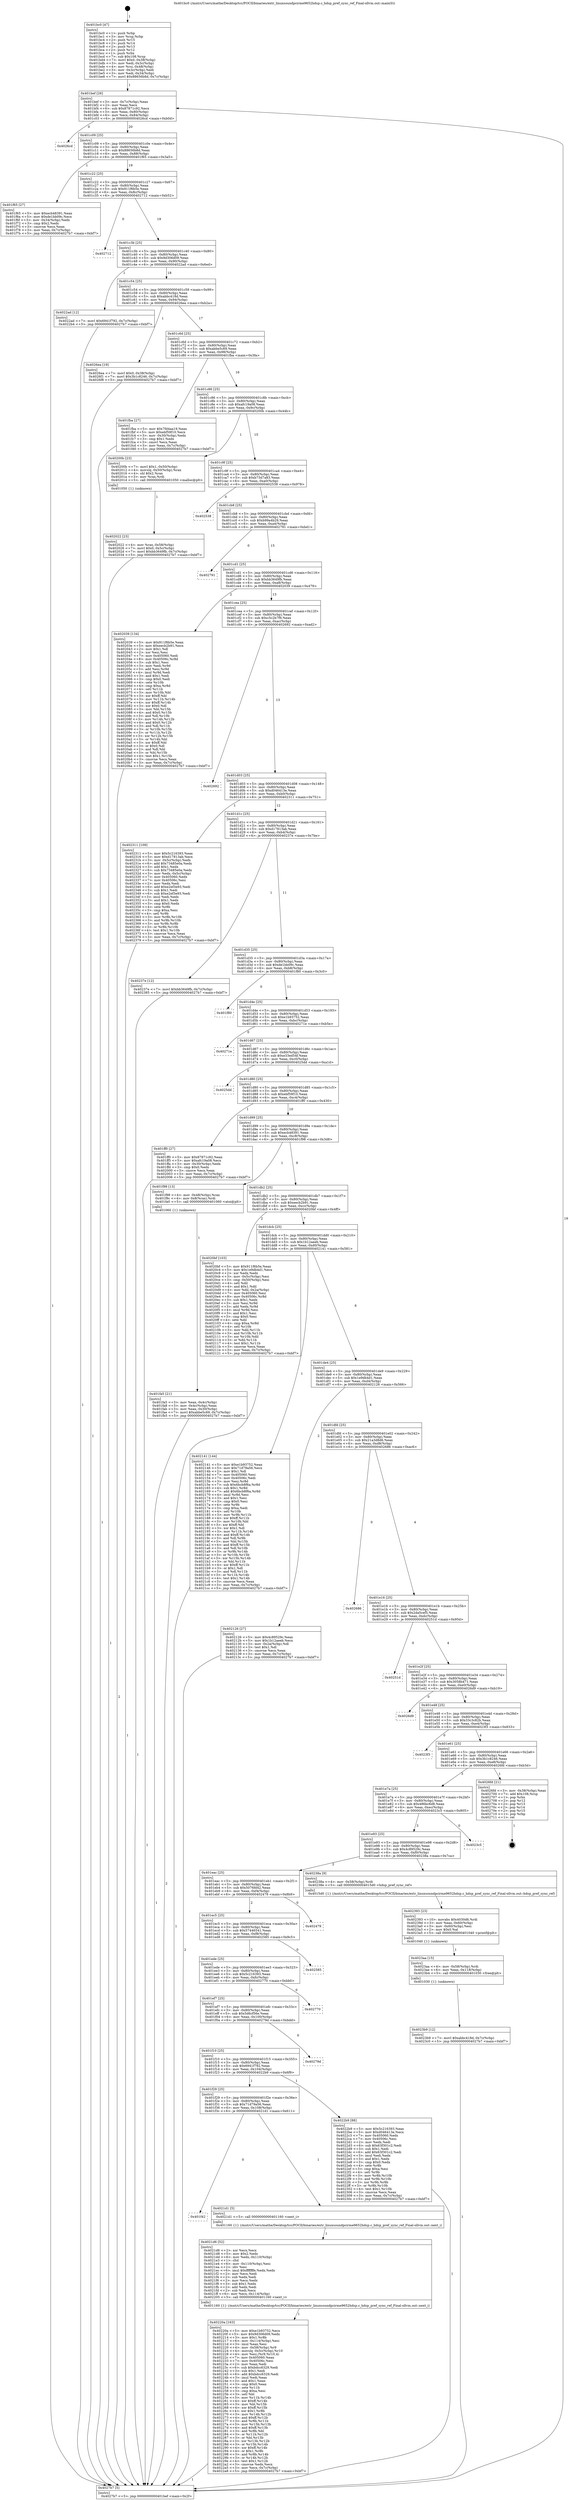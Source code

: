 digraph "0x401bc0" {
  label = "0x401bc0 (/mnt/c/Users/mathe/Desktop/tcc/POCII/binaries/extr_linuxsoundpcirme9652hdsp.c_hdsp_pref_sync_ref_Final-ollvm.out::main(0))"
  labelloc = "t"
  node[shape=record]

  Entry [label="",width=0.3,height=0.3,shape=circle,fillcolor=black,style=filled]
  "0x401bef" [label="{
     0x401bef [26]\l
     | [instrs]\l
     &nbsp;&nbsp;0x401bef \<+3\>: mov -0x7c(%rbp),%eax\l
     &nbsp;&nbsp;0x401bf2 \<+2\>: mov %eax,%ecx\l
     &nbsp;&nbsp;0x401bf4 \<+6\>: sub $0x87871c92,%ecx\l
     &nbsp;&nbsp;0x401bfa \<+3\>: mov %eax,-0x80(%rbp)\l
     &nbsp;&nbsp;0x401bfd \<+6\>: mov %ecx,-0x84(%rbp)\l
     &nbsp;&nbsp;0x401c03 \<+6\>: je 00000000004026cd \<main+0xb0d\>\l
  }"]
  "0x4026cd" [label="{
     0x4026cd\l
  }", style=dashed]
  "0x401c09" [label="{
     0x401c09 [25]\l
     | [instrs]\l
     &nbsp;&nbsp;0x401c09 \<+5\>: jmp 0000000000401c0e \<main+0x4e\>\l
     &nbsp;&nbsp;0x401c0e \<+3\>: mov -0x80(%rbp),%eax\l
     &nbsp;&nbsp;0x401c11 \<+5\>: sub $0x88656b8d,%eax\l
     &nbsp;&nbsp;0x401c16 \<+6\>: mov %eax,-0x88(%rbp)\l
     &nbsp;&nbsp;0x401c1c \<+6\>: je 0000000000401f65 \<main+0x3a5\>\l
  }"]
  Exit [label="",width=0.3,height=0.3,shape=circle,fillcolor=black,style=filled,peripheries=2]
  "0x401f65" [label="{
     0x401f65 [27]\l
     | [instrs]\l
     &nbsp;&nbsp;0x401f65 \<+5\>: mov $0xecb48391,%eax\l
     &nbsp;&nbsp;0x401f6a \<+5\>: mov $0xde1bb09c,%ecx\l
     &nbsp;&nbsp;0x401f6f \<+3\>: mov -0x34(%rbp),%edx\l
     &nbsp;&nbsp;0x401f72 \<+3\>: cmp $0x2,%edx\l
     &nbsp;&nbsp;0x401f75 \<+3\>: cmovne %ecx,%eax\l
     &nbsp;&nbsp;0x401f78 \<+3\>: mov %eax,-0x7c(%rbp)\l
     &nbsp;&nbsp;0x401f7b \<+5\>: jmp 00000000004027b7 \<main+0xbf7\>\l
  }"]
  "0x401c22" [label="{
     0x401c22 [25]\l
     | [instrs]\l
     &nbsp;&nbsp;0x401c22 \<+5\>: jmp 0000000000401c27 \<main+0x67\>\l
     &nbsp;&nbsp;0x401c27 \<+3\>: mov -0x80(%rbp),%eax\l
     &nbsp;&nbsp;0x401c2a \<+5\>: sub $0x911f6b5e,%eax\l
     &nbsp;&nbsp;0x401c2f \<+6\>: mov %eax,-0x8c(%rbp)\l
     &nbsp;&nbsp;0x401c35 \<+6\>: je 0000000000402712 \<main+0xb52\>\l
  }"]
  "0x4027b7" [label="{
     0x4027b7 [5]\l
     | [instrs]\l
     &nbsp;&nbsp;0x4027b7 \<+5\>: jmp 0000000000401bef \<main+0x2f\>\l
  }"]
  "0x401bc0" [label="{
     0x401bc0 [47]\l
     | [instrs]\l
     &nbsp;&nbsp;0x401bc0 \<+1\>: push %rbp\l
     &nbsp;&nbsp;0x401bc1 \<+3\>: mov %rsp,%rbp\l
     &nbsp;&nbsp;0x401bc4 \<+2\>: push %r15\l
     &nbsp;&nbsp;0x401bc6 \<+2\>: push %r14\l
     &nbsp;&nbsp;0x401bc8 \<+2\>: push %r13\l
     &nbsp;&nbsp;0x401bca \<+2\>: push %r12\l
     &nbsp;&nbsp;0x401bcc \<+1\>: push %rbx\l
     &nbsp;&nbsp;0x401bcd \<+7\>: sub $0x108,%rsp\l
     &nbsp;&nbsp;0x401bd4 \<+7\>: movl $0x0,-0x38(%rbp)\l
     &nbsp;&nbsp;0x401bdb \<+3\>: mov %edi,-0x3c(%rbp)\l
     &nbsp;&nbsp;0x401bde \<+4\>: mov %rsi,-0x48(%rbp)\l
     &nbsp;&nbsp;0x401be2 \<+3\>: mov -0x3c(%rbp),%edi\l
     &nbsp;&nbsp;0x401be5 \<+3\>: mov %edi,-0x34(%rbp)\l
     &nbsp;&nbsp;0x401be8 \<+7\>: movl $0x88656b8d,-0x7c(%rbp)\l
  }"]
  "0x4023b9" [label="{
     0x4023b9 [12]\l
     | [instrs]\l
     &nbsp;&nbsp;0x4023b9 \<+7\>: movl $0xabbc418d,-0x7c(%rbp)\l
     &nbsp;&nbsp;0x4023c0 \<+5\>: jmp 00000000004027b7 \<main+0xbf7\>\l
  }"]
  "0x402712" [label="{
     0x402712\l
  }", style=dashed]
  "0x401c3b" [label="{
     0x401c3b [25]\l
     | [instrs]\l
     &nbsp;&nbsp;0x401c3b \<+5\>: jmp 0000000000401c40 \<main+0x80\>\l
     &nbsp;&nbsp;0x401c40 \<+3\>: mov -0x80(%rbp),%eax\l
     &nbsp;&nbsp;0x401c43 \<+5\>: sub $0x9d306d09,%eax\l
     &nbsp;&nbsp;0x401c48 \<+6\>: mov %eax,-0x90(%rbp)\l
     &nbsp;&nbsp;0x401c4e \<+6\>: je 00000000004022ad \<main+0x6ed\>\l
  }"]
  "0x4023aa" [label="{
     0x4023aa [15]\l
     | [instrs]\l
     &nbsp;&nbsp;0x4023aa \<+4\>: mov -0x58(%rbp),%rdi\l
     &nbsp;&nbsp;0x4023ae \<+6\>: mov %eax,-0x118(%rbp)\l
     &nbsp;&nbsp;0x4023b4 \<+5\>: call 0000000000401030 \<free@plt\>\l
     | [calls]\l
     &nbsp;&nbsp;0x401030 \{1\} (unknown)\l
  }"]
  "0x4022ad" [label="{
     0x4022ad [12]\l
     | [instrs]\l
     &nbsp;&nbsp;0x4022ad \<+7\>: movl $0x6941f792,-0x7c(%rbp)\l
     &nbsp;&nbsp;0x4022b4 \<+5\>: jmp 00000000004027b7 \<main+0xbf7\>\l
  }"]
  "0x401c54" [label="{
     0x401c54 [25]\l
     | [instrs]\l
     &nbsp;&nbsp;0x401c54 \<+5\>: jmp 0000000000401c59 \<main+0x99\>\l
     &nbsp;&nbsp;0x401c59 \<+3\>: mov -0x80(%rbp),%eax\l
     &nbsp;&nbsp;0x401c5c \<+5\>: sub $0xabbc418d,%eax\l
     &nbsp;&nbsp;0x401c61 \<+6\>: mov %eax,-0x94(%rbp)\l
     &nbsp;&nbsp;0x401c67 \<+6\>: je 00000000004026ea \<main+0xb2a\>\l
  }"]
  "0x402393" [label="{
     0x402393 [23]\l
     | [instrs]\l
     &nbsp;&nbsp;0x402393 \<+10\>: movabs $0x4030d6,%rdi\l
     &nbsp;&nbsp;0x40239d \<+3\>: mov %eax,-0x60(%rbp)\l
     &nbsp;&nbsp;0x4023a0 \<+3\>: mov -0x60(%rbp),%esi\l
     &nbsp;&nbsp;0x4023a3 \<+2\>: mov $0x0,%al\l
     &nbsp;&nbsp;0x4023a5 \<+5\>: call 0000000000401040 \<printf@plt\>\l
     | [calls]\l
     &nbsp;&nbsp;0x401040 \{1\} (unknown)\l
  }"]
  "0x4026ea" [label="{
     0x4026ea [19]\l
     | [instrs]\l
     &nbsp;&nbsp;0x4026ea \<+7\>: movl $0x0,-0x38(%rbp)\l
     &nbsp;&nbsp;0x4026f1 \<+7\>: movl $0x3b1c8246,-0x7c(%rbp)\l
     &nbsp;&nbsp;0x4026f8 \<+5\>: jmp 00000000004027b7 \<main+0xbf7\>\l
  }"]
  "0x401c6d" [label="{
     0x401c6d [25]\l
     | [instrs]\l
     &nbsp;&nbsp;0x401c6d \<+5\>: jmp 0000000000401c72 \<main+0xb2\>\l
     &nbsp;&nbsp;0x401c72 \<+3\>: mov -0x80(%rbp),%eax\l
     &nbsp;&nbsp;0x401c75 \<+5\>: sub $0xabbe5c69,%eax\l
     &nbsp;&nbsp;0x401c7a \<+6\>: mov %eax,-0x98(%rbp)\l
     &nbsp;&nbsp;0x401c80 \<+6\>: je 0000000000401fba \<main+0x3fa\>\l
  }"]
  "0x40220a" [label="{
     0x40220a [163]\l
     | [instrs]\l
     &nbsp;&nbsp;0x40220a \<+5\>: mov $0xe1b93752,%ecx\l
     &nbsp;&nbsp;0x40220f \<+5\>: mov $0x9d306d09,%edx\l
     &nbsp;&nbsp;0x402214 \<+3\>: mov $0x1,%r8b\l
     &nbsp;&nbsp;0x402217 \<+6\>: mov -0x114(%rbp),%esi\l
     &nbsp;&nbsp;0x40221d \<+3\>: imul %eax,%esi\l
     &nbsp;&nbsp;0x402220 \<+4\>: mov -0x58(%rbp),%r9\l
     &nbsp;&nbsp;0x402224 \<+4\>: movslq -0x5c(%rbp),%r10\l
     &nbsp;&nbsp;0x402228 \<+4\>: mov %esi,(%r9,%r10,4)\l
     &nbsp;&nbsp;0x40222c \<+7\>: mov 0x405060,%eax\l
     &nbsp;&nbsp;0x402233 \<+7\>: mov 0x40506c,%esi\l
     &nbsp;&nbsp;0x40223a \<+2\>: mov %eax,%edi\l
     &nbsp;&nbsp;0x40223c \<+6\>: sub $0xbdcc6329,%edi\l
     &nbsp;&nbsp;0x402242 \<+3\>: sub $0x1,%edi\l
     &nbsp;&nbsp;0x402245 \<+6\>: add $0xbdcc6329,%edi\l
     &nbsp;&nbsp;0x40224b \<+3\>: imul %edi,%eax\l
     &nbsp;&nbsp;0x40224e \<+3\>: and $0x1,%eax\l
     &nbsp;&nbsp;0x402251 \<+3\>: cmp $0x0,%eax\l
     &nbsp;&nbsp;0x402254 \<+4\>: sete %r11b\l
     &nbsp;&nbsp;0x402258 \<+3\>: cmp $0xa,%esi\l
     &nbsp;&nbsp;0x40225b \<+3\>: setl %bl\l
     &nbsp;&nbsp;0x40225e \<+3\>: mov %r11b,%r14b\l
     &nbsp;&nbsp;0x402261 \<+4\>: xor $0xff,%r14b\l
     &nbsp;&nbsp;0x402265 \<+3\>: mov %bl,%r15b\l
     &nbsp;&nbsp;0x402268 \<+4\>: xor $0xff,%r15b\l
     &nbsp;&nbsp;0x40226c \<+4\>: xor $0x1,%r8b\l
     &nbsp;&nbsp;0x402270 \<+3\>: mov %r14b,%r12b\l
     &nbsp;&nbsp;0x402273 \<+4\>: and $0xff,%r12b\l
     &nbsp;&nbsp;0x402277 \<+3\>: and %r8b,%r11b\l
     &nbsp;&nbsp;0x40227a \<+3\>: mov %r15b,%r13b\l
     &nbsp;&nbsp;0x40227d \<+4\>: and $0xff,%r13b\l
     &nbsp;&nbsp;0x402281 \<+3\>: and %r8b,%bl\l
     &nbsp;&nbsp;0x402284 \<+3\>: or %r11b,%r12b\l
     &nbsp;&nbsp;0x402287 \<+3\>: or %bl,%r13b\l
     &nbsp;&nbsp;0x40228a \<+3\>: xor %r13b,%r12b\l
     &nbsp;&nbsp;0x40228d \<+3\>: or %r15b,%r14b\l
     &nbsp;&nbsp;0x402290 \<+4\>: xor $0xff,%r14b\l
     &nbsp;&nbsp;0x402294 \<+4\>: or $0x1,%r8b\l
     &nbsp;&nbsp;0x402298 \<+3\>: and %r8b,%r14b\l
     &nbsp;&nbsp;0x40229b \<+3\>: or %r14b,%r12b\l
     &nbsp;&nbsp;0x40229e \<+4\>: test $0x1,%r12b\l
     &nbsp;&nbsp;0x4022a2 \<+3\>: cmovne %edx,%ecx\l
     &nbsp;&nbsp;0x4022a5 \<+3\>: mov %ecx,-0x7c(%rbp)\l
     &nbsp;&nbsp;0x4022a8 \<+5\>: jmp 00000000004027b7 \<main+0xbf7\>\l
  }"]
  "0x401fba" [label="{
     0x401fba [27]\l
     | [instrs]\l
     &nbsp;&nbsp;0x401fba \<+5\>: mov $0x7fd4aa19,%eax\l
     &nbsp;&nbsp;0x401fbf \<+5\>: mov $0xebf59f10,%ecx\l
     &nbsp;&nbsp;0x401fc4 \<+3\>: mov -0x30(%rbp),%edx\l
     &nbsp;&nbsp;0x401fc7 \<+3\>: cmp $0x1,%edx\l
     &nbsp;&nbsp;0x401fca \<+3\>: cmovl %ecx,%eax\l
     &nbsp;&nbsp;0x401fcd \<+3\>: mov %eax,-0x7c(%rbp)\l
     &nbsp;&nbsp;0x401fd0 \<+5\>: jmp 00000000004027b7 \<main+0xbf7\>\l
  }"]
  "0x401c86" [label="{
     0x401c86 [25]\l
     | [instrs]\l
     &nbsp;&nbsp;0x401c86 \<+5\>: jmp 0000000000401c8b \<main+0xcb\>\l
     &nbsp;&nbsp;0x401c8b \<+3\>: mov -0x80(%rbp),%eax\l
     &nbsp;&nbsp;0x401c8e \<+5\>: sub $0xafc19a08,%eax\l
     &nbsp;&nbsp;0x401c93 \<+6\>: mov %eax,-0x9c(%rbp)\l
     &nbsp;&nbsp;0x401c99 \<+6\>: je 000000000040200b \<main+0x44b\>\l
  }"]
  "0x4021d6" [label="{
     0x4021d6 [52]\l
     | [instrs]\l
     &nbsp;&nbsp;0x4021d6 \<+2\>: xor %ecx,%ecx\l
     &nbsp;&nbsp;0x4021d8 \<+5\>: mov $0x2,%edx\l
     &nbsp;&nbsp;0x4021dd \<+6\>: mov %edx,-0x110(%rbp)\l
     &nbsp;&nbsp;0x4021e3 \<+1\>: cltd\l
     &nbsp;&nbsp;0x4021e4 \<+6\>: mov -0x110(%rbp),%esi\l
     &nbsp;&nbsp;0x4021ea \<+2\>: idiv %esi\l
     &nbsp;&nbsp;0x4021ec \<+6\>: imul $0xfffffffe,%edx,%edx\l
     &nbsp;&nbsp;0x4021f2 \<+2\>: mov %ecx,%edi\l
     &nbsp;&nbsp;0x4021f4 \<+2\>: sub %edx,%edi\l
     &nbsp;&nbsp;0x4021f6 \<+2\>: mov %ecx,%edx\l
     &nbsp;&nbsp;0x4021f8 \<+3\>: sub $0x1,%edx\l
     &nbsp;&nbsp;0x4021fb \<+2\>: add %edx,%edi\l
     &nbsp;&nbsp;0x4021fd \<+2\>: sub %edi,%ecx\l
     &nbsp;&nbsp;0x4021ff \<+6\>: mov %ecx,-0x114(%rbp)\l
     &nbsp;&nbsp;0x402205 \<+5\>: call 0000000000401160 \<next_i\>\l
     | [calls]\l
     &nbsp;&nbsp;0x401160 \{1\} (/mnt/c/Users/mathe/Desktop/tcc/POCII/binaries/extr_linuxsoundpcirme9652hdsp.c_hdsp_pref_sync_ref_Final-ollvm.out::next_i)\l
  }"]
  "0x40200b" [label="{
     0x40200b [23]\l
     | [instrs]\l
     &nbsp;&nbsp;0x40200b \<+7\>: movl $0x1,-0x50(%rbp)\l
     &nbsp;&nbsp;0x402012 \<+4\>: movslq -0x50(%rbp),%rax\l
     &nbsp;&nbsp;0x402016 \<+4\>: shl $0x2,%rax\l
     &nbsp;&nbsp;0x40201a \<+3\>: mov %rax,%rdi\l
     &nbsp;&nbsp;0x40201d \<+5\>: call 0000000000401050 \<malloc@plt\>\l
     | [calls]\l
     &nbsp;&nbsp;0x401050 \{1\} (unknown)\l
  }"]
  "0x401c9f" [label="{
     0x401c9f [25]\l
     | [instrs]\l
     &nbsp;&nbsp;0x401c9f \<+5\>: jmp 0000000000401ca4 \<main+0xe4\>\l
     &nbsp;&nbsp;0x401ca4 \<+3\>: mov -0x80(%rbp),%eax\l
     &nbsp;&nbsp;0x401ca7 \<+5\>: sub $0xb73d7a83,%eax\l
     &nbsp;&nbsp;0x401cac \<+6\>: mov %eax,-0xa0(%rbp)\l
     &nbsp;&nbsp;0x401cb2 \<+6\>: je 0000000000402538 \<main+0x978\>\l
  }"]
  "0x401f42" [label="{
     0x401f42\l
  }", style=dashed]
  "0x402538" [label="{
     0x402538\l
  }", style=dashed]
  "0x401cb8" [label="{
     0x401cb8 [25]\l
     | [instrs]\l
     &nbsp;&nbsp;0x401cb8 \<+5\>: jmp 0000000000401cbd \<main+0xfd\>\l
     &nbsp;&nbsp;0x401cbd \<+3\>: mov -0x80(%rbp),%eax\l
     &nbsp;&nbsp;0x401cc0 \<+5\>: sub $0xb99a4b29,%eax\l
     &nbsp;&nbsp;0x401cc5 \<+6\>: mov %eax,-0xa4(%rbp)\l
     &nbsp;&nbsp;0x401ccb \<+6\>: je 0000000000402791 \<main+0xbd1\>\l
  }"]
  "0x4021d1" [label="{
     0x4021d1 [5]\l
     | [instrs]\l
     &nbsp;&nbsp;0x4021d1 \<+5\>: call 0000000000401160 \<next_i\>\l
     | [calls]\l
     &nbsp;&nbsp;0x401160 \{1\} (/mnt/c/Users/mathe/Desktop/tcc/POCII/binaries/extr_linuxsoundpcirme9652hdsp.c_hdsp_pref_sync_ref_Final-ollvm.out::next_i)\l
  }"]
  "0x402791" [label="{
     0x402791\l
  }", style=dashed]
  "0x401cd1" [label="{
     0x401cd1 [25]\l
     | [instrs]\l
     &nbsp;&nbsp;0x401cd1 \<+5\>: jmp 0000000000401cd6 \<main+0x116\>\l
     &nbsp;&nbsp;0x401cd6 \<+3\>: mov -0x80(%rbp),%eax\l
     &nbsp;&nbsp;0x401cd9 \<+5\>: sub $0xbb3649fb,%eax\l
     &nbsp;&nbsp;0x401cde \<+6\>: mov %eax,-0xa8(%rbp)\l
     &nbsp;&nbsp;0x401ce4 \<+6\>: je 0000000000402039 \<main+0x479\>\l
  }"]
  "0x401f29" [label="{
     0x401f29 [25]\l
     | [instrs]\l
     &nbsp;&nbsp;0x401f29 \<+5\>: jmp 0000000000401f2e \<main+0x36e\>\l
     &nbsp;&nbsp;0x401f2e \<+3\>: mov -0x80(%rbp),%eax\l
     &nbsp;&nbsp;0x401f31 \<+5\>: sub $0x71d79a56,%eax\l
     &nbsp;&nbsp;0x401f36 \<+6\>: mov %eax,-0x108(%rbp)\l
     &nbsp;&nbsp;0x401f3c \<+6\>: je 00000000004021d1 \<main+0x611\>\l
  }"]
  "0x402039" [label="{
     0x402039 [134]\l
     | [instrs]\l
     &nbsp;&nbsp;0x402039 \<+5\>: mov $0x911f6b5e,%eax\l
     &nbsp;&nbsp;0x40203e \<+5\>: mov $0xeecb2b91,%ecx\l
     &nbsp;&nbsp;0x402043 \<+2\>: mov $0x1,%dl\l
     &nbsp;&nbsp;0x402045 \<+2\>: xor %esi,%esi\l
     &nbsp;&nbsp;0x402047 \<+7\>: mov 0x405060,%edi\l
     &nbsp;&nbsp;0x40204e \<+8\>: mov 0x40506c,%r8d\l
     &nbsp;&nbsp;0x402056 \<+3\>: sub $0x1,%esi\l
     &nbsp;&nbsp;0x402059 \<+3\>: mov %edi,%r9d\l
     &nbsp;&nbsp;0x40205c \<+3\>: add %esi,%r9d\l
     &nbsp;&nbsp;0x40205f \<+4\>: imul %r9d,%edi\l
     &nbsp;&nbsp;0x402063 \<+3\>: and $0x1,%edi\l
     &nbsp;&nbsp;0x402066 \<+3\>: cmp $0x0,%edi\l
     &nbsp;&nbsp;0x402069 \<+4\>: sete %r10b\l
     &nbsp;&nbsp;0x40206d \<+4\>: cmp $0xa,%r8d\l
     &nbsp;&nbsp;0x402071 \<+4\>: setl %r11b\l
     &nbsp;&nbsp;0x402075 \<+3\>: mov %r10b,%bl\l
     &nbsp;&nbsp;0x402078 \<+3\>: xor $0xff,%bl\l
     &nbsp;&nbsp;0x40207b \<+3\>: mov %r11b,%r14b\l
     &nbsp;&nbsp;0x40207e \<+4\>: xor $0xff,%r14b\l
     &nbsp;&nbsp;0x402082 \<+3\>: xor $0x0,%dl\l
     &nbsp;&nbsp;0x402085 \<+3\>: mov %bl,%r15b\l
     &nbsp;&nbsp;0x402088 \<+4\>: and $0x0,%r15b\l
     &nbsp;&nbsp;0x40208c \<+3\>: and %dl,%r10b\l
     &nbsp;&nbsp;0x40208f \<+3\>: mov %r14b,%r12b\l
     &nbsp;&nbsp;0x402092 \<+4\>: and $0x0,%r12b\l
     &nbsp;&nbsp;0x402096 \<+3\>: and %dl,%r11b\l
     &nbsp;&nbsp;0x402099 \<+3\>: or %r10b,%r15b\l
     &nbsp;&nbsp;0x40209c \<+3\>: or %r11b,%r12b\l
     &nbsp;&nbsp;0x40209f \<+3\>: xor %r12b,%r15b\l
     &nbsp;&nbsp;0x4020a2 \<+3\>: or %r14b,%bl\l
     &nbsp;&nbsp;0x4020a5 \<+3\>: xor $0xff,%bl\l
     &nbsp;&nbsp;0x4020a8 \<+3\>: or $0x0,%dl\l
     &nbsp;&nbsp;0x4020ab \<+2\>: and %dl,%bl\l
     &nbsp;&nbsp;0x4020ad \<+3\>: or %bl,%r15b\l
     &nbsp;&nbsp;0x4020b0 \<+4\>: test $0x1,%r15b\l
     &nbsp;&nbsp;0x4020b4 \<+3\>: cmovne %ecx,%eax\l
     &nbsp;&nbsp;0x4020b7 \<+3\>: mov %eax,-0x7c(%rbp)\l
     &nbsp;&nbsp;0x4020ba \<+5\>: jmp 00000000004027b7 \<main+0xbf7\>\l
  }"]
  "0x401cea" [label="{
     0x401cea [25]\l
     | [instrs]\l
     &nbsp;&nbsp;0x401cea \<+5\>: jmp 0000000000401cef \<main+0x12f\>\l
     &nbsp;&nbsp;0x401cef \<+3\>: mov -0x80(%rbp),%eax\l
     &nbsp;&nbsp;0x401cf2 \<+5\>: sub $0xc5c2b7f9,%eax\l
     &nbsp;&nbsp;0x401cf7 \<+6\>: mov %eax,-0xac(%rbp)\l
     &nbsp;&nbsp;0x401cfd \<+6\>: je 0000000000402692 \<main+0xad2\>\l
  }"]
  "0x4022b9" [label="{
     0x4022b9 [88]\l
     | [instrs]\l
     &nbsp;&nbsp;0x4022b9 \<+5\>: mov $0x5c216393,%eax\l
     &nbsp;&nbsp;0x4022be \<+5\>: mov $0xd046413e,%ecx\l
     &nbsp;&nbsp;0x4022c3 \<+7\>: mov 0x405060,%edx\l
     &nbsp;&nbsp;0x4022ca \<+7\>: mov 0x40506c,%esi\l
     &nbsp;&nbsp;0x4022d1 \<+2\>: mov %edx,%edi\l
     &nbsp;&nbsp;0x4022d3 \<+6\>: sub $0x63f301c2,%edi\l
     &nbsp;&nbsp;0x4022d9 \<+3\>: sub $0x1,%edi\l
     &nbsp;&nbsp;0x4022dc \<+6\>: add $0x63f301c2,%edi\l
     &nbsp;&nbsp;0x4022e2 \<+3\>: imul %edi,%edx\l
     &nbsp;&nbsp;0x4022e5 \<+3\>: and $0x1,%edx\l
     &nbsp;&nbsp;0x4022e8 \<+3\>: cmp $0x0,%edx\l
     &nbsp;&nbsp;0x4022eb \<+4\>: sete %r8b\l
     &nbsp;&nbsp;0x4022ef \<+3\>: cmp $0xa,%esi\l
     &nbsp;&nbsp;0x4022f2 \<+4\>: setl %r9b\l
     &nbsp;&nbsp;0x4022f6 \<+3\>: mov %r8b,%r10b\l
     &nbsp;&nbsp;0x4022f9 \<+3\>: and %r9b,%r10b\l
     &nbsp;&nbsp;0x4022fc \<+3\>: xor %r9b,%r8b\l
     &nbsp;&nbsp;0x4022ff \<+3\>: or %r8b,%r10b\l
     &nbsp;&nbsp;0x402302 \<+4\>: test $0x1,%r10b\l
     &nbsp;&nbsp;0x402306 \<+3\>: cmovne %ecx,%eax\l
     &nbsp;&nbsp;0x402309 \<+3\>: mov %eax,-0x7c(%rbp)\l
     &nbsp;&nbsp;0x40230c \<+5\>: jmp 00000000004027b7 \<main+0xbf7\>\l
  }"]
  "0x402692" [label="{
     0x402692\l
  }", style=dashed]
  "0x401d03" [label="{
     0x401d03 [25]\l
     | [instrs]\l
     &nbsp;&nbsp;0x401d03 \<+5\>: jmp 0000000000401d08 \<main+0x148\>\l
     &nbsp;&nbsp;0x401d08 \<+3\>: mov -0x80(%rbp),%eax\l
     &nbsp;&nbsp;0x401d0b \<+5\>: sub $0xd046413e,%eax\l
     &nbsp;&nbsp;0x401d10 \<+6\>: mov %eax,-0xb0(%rbp)\l
     &nbsp;&nbsp;0x401d16 \<+6\>: je 0000000000402311 \<main+0x751\>\l
  }"]
  "0x401f10" [label="{
     0x401f10 [25]\l
     | [instrs]\l
     &nbsp;&nbsp;0x401f10 \<+5\>: jmp 0000000000401f15 \<main+0x355\>\l
     &nbsp;&nbsp;0x401f15 \<+3\>: mov -0x80(%rbp),%eax\l
     &nbsp;&nbsp;0x401f18 \<+5\>: sub $0x6941f792,%eax\l
     &nbsp;&nbsp;0x401f1d \<+6\>: mov %eax,-0x104(%rbp)\l
     &nbsp;&nbsp;0x401f23 \<+6\>: je 00000000004022b9 \<main+0x6f9\>\l
  }"]
  "0x402311" [label="{
     0x402311 [109]\l
     | [instrs]\l
     &nbsp;&nbsp;0x402311 \<+5\>: mov $0x5c216393,%eax\l
     &nbsp;&nbsp;0x402316 \<+5\>: mov $0xd17813ab,%ecx\l
     &nbsp;&nbsp;0x40231b \<+3\>: mov -0x5c(%rbp),%edx\l
     &nbsp;&nbsp;0x40231e \<+6\>: add $0x73485e0a,%edx\l
     &nbsp;&nbsp;0x402324 \<+3\>: add $0x1,%edx\l
     &nbsp;&nbsp;0x402327 \<+6\>: sub $0x73485e0a,%edx\l
     &nbsp;&nbsp;0x40232d \<+3\>: mov %edx,-0x5c(%rbp)\l
     &nbsp;&nbsp;0x402330 \<+7\>: mov 0x405060,%edx\l
     &nbsp;&nbsp;0x402337 \<+7\>: mov 0x40506c,%esi\l
     &nbsp;&nbsp;0x40233e \<+2\>: mov %edx,%edi\l
     &nbsp;&nbsp;0x402340 \<+6\>: add $0xe2ef3e93,%edi\l
     &nbsp;&nbsp;0x402346 \<+3\>: sub $0x1,%edi\l
     &nbsp;&nbsp;0x402349 \<+6\>: sub $0xe2ef3e93,%edi\l
     &nbsp;&nbsp;0x40234f \<+3\>: imul %edi,%edx\l
     &nbsp;&nbsp;0x402352 \<+3\>: and $0x1,%edx\l
     &nbsp;&nbsp;0x402355 \<+3\>: cmp $0x0,%edx\l
     &nbsp;&nbsp;0x402358 \<+4\>: sete %r8b\l
     &nbsp;&nbsp;0x40235c \<+3\>: cmp $0xa,%esi\l
     &nbsp;&nbsp;0x40235f \<+4\>: setl %r9b\l
     &nbsp;&nbsp;0x402363 \<+3\>: mov %r8b,%r10b\l
     &nbsp;&nbsp;0x402366 \<+3\>: and %r9b,%r10b\l
     &nbsp;&nbsp;0x402369 \<+3\>: xor %r9b,%r8b\l
     &nbsp;&nbsp;0x40236c \<+3\>: or %r8b,%r10b\l
     &nbsp;&nbsp;0x40236f \<+4\>: test $0x1,%r10b\l
     &nbsp;&nbsp;0x402373 \<+3\>: cmovne %ecx,%eax\l
     &nbsp;&nbsp;0x402376 \<+3\>: mov %eax,-0x7c(%rbp)\l
     &nbsp;&nbsp;0x402379 \<+5\>: jmp 00000000004027b7 \<main+0xbf7\>\l
  }"]
  "0x401d1c" [label="{
     0x401d1c [25]\l
     | [instrs]\l
     &nbsp;&nbsp;0x401d1c \<+5\>: jmp 0000000000401d21 \<main+0x161\>\l
     &nbsp;&nbsp;0x401d21 \<+3\>: mov -0x80(%rbp),%eax\l
     &nbsp;&nbsp;0x401d24 \<+5\>: sub $0xd17813ab,%eax\l
     &nbsp;&nbsp;0x401d29 \<+6\>: mov %eax,-0xb4(%rbp)\l
     &nbsp;&nbsp;0x401d2f \<+6\>: je 000000000040237e \<main+0x7be\>\l
  }"]
  "0x40279d" [label="{
     0x40279d\l
  }", style=dashed]
  "0x40237e" [label="{
     0x40237e [12]\l
     | [instrs]\l
     &nbsp;&nbsp;0x40237e \<+7\>: movl $0xbb3649fb,-0x7c(%rbp)\l
     &nbsp;&nbsp;0x402385 \<+5\>: jmp 00000000004027b7 \<main+0xbf7\>\l
  }"]
  "0x401d35" [label="{
     0x401d35 [25]\l
     | [instrs]\l
     &nbsp;&nbsp;0x401d35 \<+5\>: jmp 0000000000401d3a \<main+0x17a\>\l
     &nbsp;&nbsp;0x401d3a \<+3\>: mov -0x80(%rbp),%eax\l
     &nbsp;&nbsp;0x401d3d \<+5\>: sub $0xde1bb09c,%eax\l
     &nbsp;&nbsp;0x401d42 \<+6\>: mov %eax,-0xb8(%rbp)\l
     &nbsp;&nbsp;0x401d48 \<+6\>: je 0000000000401f80 \<main+0x3c0\>\l
  }"]
  "0x401ef7" [label="{
     0x401ef7 [25]\l
     | [instrs]\l
     &nbsp;&nbsp;0x401ef7 \<+5\>: jmp 0000000000401efc \<main+0x33c\>\l
     &nbsp;&nbsp;0x401efc \<+3\>: mov -0x80(%rbp),%eax\l
     &nbsp;&nbsp;0x401eff \<+5\>: sub $0x5d6cf56e,%eax\l
     &nbsp;&nbsp;0x401f04 \<+6\>: mov %eax,-0x100(%rbp)\l
     &nbsp;&nbsp;0x401f0a \<+6\>: je 000000000040279d \<main+0xbdd\>\l
  }"]
  "0x401f80" [label="{
     0x401f80\l
  }", style=dashed]
  "0x401d4e" [label="{
     0x401d4e [25]\l
     | [instrs]\l
     &nbsp;&nbsp;0x401d4e \<+5\>: jmp 0000000000401d53 \<main+0x193\>\l
     &nbsp;&nbsp;0x401d53 \<+3\>: mov -0x80(%rbp),%eax\l
     &nbsp;&nbsp;0x401d56 \<+5\>: sub $0xe1b93752,%eax\l
     &nbsp;&nbsp;0x401d5b \<+6\>: mov %eax,-0xbc(%rbp)\l
     &nbsp;&nbsp;0x401d61 \<+6\>: je 000000000040271e \<main+0xb5e\>\l
  }"]
  "0x402770" [label="{
     0x402770\l
  }", style=dashed]
  "0x40271e" [label="{
     0x40271e\l
  }", style=dashed]
  "0x401d67" [label="{
     0x401d67 [25]\l
     | [instrs]\l
     &nbsp;&nbsp;0x401d67 \<+5\>: jmp 0000000000401d6c \<main+0x1ac\>\l
     &nbsp;&nbsp;0x401d6c \<+3\>: mov -0x80(%rbp),%eax\l
     &nbsp;&nbsp;0x401d6f \<+5\>: sub $0xe33ed54f,%eax\l
     &nbsp;&nbsp;0x401d74 \<+6\>: mov %eax,-0xc0(%rbp)\l
     &nbsp;&nbsp;0x401d7a \<+6\>: je 00000000004025dd \<main+0xa1d\>\l
  }"]
  "0x401ede" [label="{
     0x401ede [25]\l
     | [instrs]\l
     &nbsp;&nbsp;0x401ede \<+5\>: jmp 0000000000401ee3 \<main+0x323\>\l
     &nbsp;&nbsp;0x401ee3 \<+3\>: mov -0x80(%rbp),%eax\l
     &nbsp;&nbsp;0x401ee6 \<+5\>: sub $0x5c216393,%eax\l
     &nbsp;&nbsp;0x401eeb \<+6\>: mov %eax,-0xfc(%rbp)\l
     &nbsp;&nbsp;0x401ef1 \<+6\>: je 0000000000402770 \<main+0xbb0\>\l
  }"]
  "0x4025dd" [label="{
     0x4025dd\l
  }", style=dashed]
  "0x401d80" [label="{
     0x401d80 [25]\l
     | [instrs]\l
     &nbsp;&nbsp;0x401d80 \<+5\>: jmp 0000000000401d85 \<main+0x1c5\>\l
     &nbsp;&nbsp;0x401d85 \<+3\>: mov -0x80(%rbp),%eax\l
     &nbsp;&nbsp;0x401d88 \<+5\>: sub $0xebf59f10,%eax\l
     &nbsp;&nbsp;0x401d8d \<+6\>: mov %eax,-0xc4(%rbp)\l
     &nbsp;&nbsp;0x401d93 \<+6\>: je 0000000000401ff0 \<main+0x430\>\l
  }"]
  "0x402585" [label="{
     0x402585\l
  }", style=dashed]
  "0x401ff0" [label="{
     0x401ff0 [27]\l
     | [instrs]\l
     &nbsp;&nbsp;0x401ff0 \<+5\>: mov $0x87871c92,%eax\l
     &nbsp;&nbsp;0x401ff5 \<+5\>: mov $0xafc19a08,%ecx\l
     &nbsp;&nbsp;0x401ffa \<+3\>: mov -0x30(%rbp),%edx\l
     &nbsp;&nbsp;0x401ffd \<+3\>: cmp $0x0,%edx\l
     &nbsp;&nbsp;0x402000 \<+3\>: cmove %ecx,%eax\l
     &nbsp;&nbsp;0x402003 \<+3\>: mov %eax,-0x7c(%rbp)\l
     &nbsp;&nbsp;0x402006 \<+5\>: jmp 00000000004027b7 \<main+0xbf7\>\l
  }"]
  "0x401d99" [label="{
     0x401d99 [25]\l
     | [instrs]\l
     &nbsp;&nbsp;0x401d99 \<+5\>: jmp 0000000000401d9e \<main+0x1de\>\l
     &nbsp;&nbsp;0x401d9e \<+3\>: mov -0x80(%rbp),%eax\l
     &nbsp;&nbsp;0x401da1 \<+5\>: sub $0xecb48391,%eax\l
     &nbsp;&nbsp;0x401da6 \<+6\>: mov %eax,-0xc8(%rbp)\l
     &nbsp;&nbsp;0x401dac \<+6\>: je 0000000000401f98 \<main+0x3d8\>\l
  }"]
  "0x401ec5" [label="{
     0x401ec5 [25]\l
     | [instrs]\l
     &nbsp;&nbsp;0x401ec5 \<+5\>: jmp 0000000000401eca \<main+0x30a\>\l
     &nbsp;&nbsp;0x401eca \<+3\>: mov -0x80(%rbp),%eax\l
     &nbsp;&nbsp;0x401ecd \<+5\>: sub $0x57446541,%eax\l
     &nbsp;&nbsp;0x401ed2 \<+6\>: mov %eax,-0xf8(%rbp)\l
     &nbsp;&nbsp;0x401ed8 \<+6\>: je 0000000000402585 \<main+0x9c5\>\l
  }"]
  "0x401f98" [label="{
     0x401f98 [13]\l
     | [instrs]\l
     &nbsp;&nbsp;0x401f98 \<+4\>: mov -0x48(%rbp),%rax\l
     &nbsp;&nbsp;0x401f9c \<+4\>: mov 0x8(%rax),%rdi\l
     &nbsp;&nbsp;0x401fa0 \<+5\>: call 0000000000401060 \<atoi@plt\>\l
     | [calls]\l
     &nbsp;&nbsp;0x401060 \{1\} (unknown)\l
  }"]
  "0x401db2" [label="{
     0x401db2 [25]\l
     | [instrs]\l
     &nbsp;&nbsp;0x401db2 \<+5\>: jmp 0000000000401db7 \<main+0x1f7\>\l
     &nbsp;&nbsp;0x401db7 \<+3\>: mov -0x80(%rbp),%eax\l
     &nbsp;&nbsp;0x401dba \<+5\>: sub $0xeecb2b91,%eax\l
     &nbsp;&nbsp;0x401dbf \<+6\>: mov %eax,-0xcc(%rbp)\l
     &nbsp;&nbsp;0x401dc5 \<+6\>: je 00000000004020bf \<main+0x4ff\>\l
  }"]
  "0x401fa5" [label="{
     0x401fa5 [21]\l
     | [instrs]\l
     &nbsp;&nbsp;0x401fa5 \<+3\>: mov %eax,-0x4c(%rbp)\l
     &nbsp;&nbsp;0x401fa8 \<+3\>: mov -0x4c(%rbp),%eax\l
     &nbsp;&nbsp;0x401fab \<+3\>: mov %eax,-0x30(%rbp)\l
     &nbsp;&nbsp;0x401fae \<+7\>: movl $0xabbe5c69,-0x7c(%rbp)\l
     &nbsp;&nbsp;0x401fb5 \<+5\>: jmp 00000000004027b7 \<main+0xbf7\>\l
  }"]
  "0x402022" [label="{
     0x402022 [23]\l
     | [instrs]\l
     &nbsp;&nbsp;0x402022 \<+4\>: mov %rax,-0x58(%rbp)\l
     &nbsp;&nbsp;0x402026 \<+7\>: movl $0x0,-0x5c(%rbp)\l
     &nbsp;&nbsp;0x40202d \<+7\>: movl $0xbb3649fb,-0x7c(%rbp)\l
     &nbsp;&nbsp;0x402034 \<+5\>: jmp 00000000004027b7 \<main+0xbf7\>\l
  }"]
  "0x402479" [label="{
     0x402479\l
  }", style=dashed]
  "0x4020bf" [label="{
     0x4020bf [103]\l
     | [instrs]\l
     &nbsp;&nbsp;0x4020bf \<+5\>: mov $0x911f6b5e,%eax\l
     &nbsp;&nbsp;0x4020c4 \<+5\>: mov $0x1e9db4d1,%ecx\l
     &nbsp;&nbsp;0x4020c9 \<+2\>: xor %edx,%edx\l
     &nbsp;&nbsp;0x4020cb \<+3\>: mov -0x5c(%rbp),%esi\l
     &nbsp;&nbsp;0x4020ce \<+3\>: cmp -0x50(%rbp),%esi\l
     &nbsp;&nbsp;0x4020d1 \<+4\>: setl %dil\l
     &nbsp;&nbsp;0x4020d5 \<+4\>: and $0x1,%dil\l
     &nbsp;&nbsp;0x4020d9 \<+4\>: mov %dil,-0x2a(%rbp)\l
     &nbsp;&nbsp;0x4020dd \<+7\>: mov 0x405060,%esi\l
     &nbsp;&nbsp;0x4020e4 \<+8\>: mov 0x40506c,%r8d\l
     &nbsp;&nbsp;0x4020ec \<+3\>: sub $0x1,%edx\l
     &nbsp;&nbsp;0x4020ef \<+3\>: mov %esi,%r9d\l
     &nbsp;&nbsp;0x4020f2 \<+3\>: add %edx,%r9d\l
     &nbsp;&nbsp;0x4020f5 \<+4\>: imul %r9d,%esi\l
     &nbsp;&nbsp;0x4020f9 \<+3\>: and $0x1,%esi\l
     &nbsp;&nbsp;0x4020fc \<+3\>: cmp $0x0,%esi\l
     &nbsp;&nbsp;0x4020ff \<+4\>: sete %dil\l
     &nbsp;&nbsp;0x402103 \<+4\>: cmp $0xa,%r8d\l
     &nbsp;&nbsp;0x402107 \<+4\>: setl %r10b\l
     &nbsp;&nbsp;0x40210b \<+3\>: mov %dil,%r11b\l
     &nbsp;&nbsp;0x40210e \<+3\>: and %r10b,%r11b\l
     &nbsp;&nbsp;0x402111 \<+3\>: xor %r10b,%dil\l
     &nbsp;&nbsp;0x402114 \<+3\>: or %dil,%r11b\l
     &nbsp;&nbsp;0x402117 \<+4\>: test $0x1,%r11b\l
     &nbsp;&nbsp;0x40211b \<+3\>: cmovne %ecx,%eax\l
     &nbsp;&nbsp;0x40211e \<+3\>: mov %eax,-0x7c(%rbp)\l
     &nbsp;&nbsp;0x402121 \<+5\>: jmp 00000000004027b7 \<main+0xbf7\>\l
  }"]
  "0x401dcb" [label="{
     0x401dcb [25]\l
     | [instrs]\l
     &nbsp;&nbsp;0x401dcb \<+5\>: jmp 0000000000401dd0 \<main+0x210\>\l
     &nbsp;&nbsp;0x401dd0 \<+3\>: mov -0x80(%rbp),%eax\l
     &nbsp;&nbsp;0x401dd3 \<+5\>: sub $0x1b12aeeb,%eax\l
     &nbsp;&nbsp;0x401dd8 \<+6\>: mov %eax,-0xd0(%rbp)\l
     &nbsp;&nbsp;0x401dde \<+6\>: je 0000000000402141 \<main+0x581\>\l
  }"]
  "0x401eac" [label="{
     0x401eac [25]\l
     | [instrs]\l
     &nbsp;&nbsp;0x401eac \<+5\>: jmp 0000000000401eb1 \<main+0x2f1\>\l
     &nbsp;&nbsp;0x401eb1 \<+3\>: mov -0x80(%rbp),%eax\l
     &nbsp;&nbsp;0x401eb4 \<+5\>: sub $0x5076fd42,%eax\l
     &nbsp;&nbsp;0x401eb9 \<+6\>: mov %eax,-0xf4(%rbp)\l
     &nbsp;&nbsp;0x401ebf \<+6\>: je 0000000000402479 \<main+0x8b9\>\l
  }"]
  "0x402141" [label="{
     0x402141 [144]\l
     | [instrs]\l
     &nbsp;&nbsp;0x402141 \<+5\>: mov $0xe1b93752,%eax\l
     &nbsp;&nbsp;0x402146 \<+5\>: mov $0x71d79a56,%ecx\l
     &nbsp;&nbsp;0x40214b \<+2\>: mov $0x1,%dl\l
     &nbsp;&nbsp;0x40214d \<+7\>: mov 0x405060,%esi\l
     &nbsp;&nbsp;0x402154 \<+7\>: mov 0x40506c,%edi\l
     &nbsp;&nbsp;0x40215b \<+3\>: mov %esi,%r8d\l
     &nbsp;&nbsp;0x40215e \<+7\>: sub $0x6bcb8f6a,%r8d\l
     &nbsp;&nbsp;0x402165 \<+4\>: sub $0x1,%r8d\l
     &nbsp;&nbsp;0x402169 \<+7\>: add $0x6bcb8f6a,%r8d\l
     &nbsp;&nbsp;0x402170 \<+4\>: imul %r8d,%esi\l
     &nbsp;&nbsp;0x402174 \<+3\>: and $0x1,%esi\l
     &nbsp;&nbsp;0x402177 \<+3\>: cmp $0x0,%esi\l
     &nbsp;&nbsp;0x40217a \<+4\>: sete %r9b\l
     &nbsp;&nbsp;0x40217e \<+3\>: cmp $0xa,%edi\l
     &nbsp;&nbsp;0x402181 \<+4\>: setl %r10b\l
     &nbsp;&nbsp;0x402185 \<+3\>: mov %r9b,%r11b\l
     &nbsp;&nbsp;0x402188 \<+4\>: xor $0xff,%r11b\l
     &nbsp;&nbsp;0x40218c \<+3\>: mov %r10b,%bl\l
     &nbsp;&nbsp;0x40218f \<+3\>: xor $0xff,%bl\l
     &nbsp;&nbsp;0x402192 \<+3\>: xor $0x1,%dl\l
     &nbsp;&nbsp;0x402195 \<+3\>: mov %r11b,%r14b\l
     &nbsp;&nbsp;0x402198 \<+4\>: and $0xff,%r14b\l
     &nbsp;&nbsp;0x40219c \<+3\>: and %dl,%r9b\l
     &nbsp;&nbsp;0x40219f \<+3\>: mov %bl,%r15b\l
     &nbsp;&nbsp;0x4021a2 \<+4\>: and $0xff,%r15b\l
     &nbsp;&nbsp;0x4021a6 \<+3\>: and %dl,%r10b\l
     &nbsp;&nbsp;0x4021a9 \<+3\>: or %r9b,%r14b\l
     &nbsp;&nbsp;0x4021ac \<+3\>: or %r10b,%r15b\l
     &nbsp;&nbsp;0x4021af \<+3\>: xor %r15b,%r14b\l
     &nbsp;&nbsp;0x4021b2 \<+3\>: or %bl,%r11b\l
     &nbsp;&nbsp;0x4021b5 \<+4\>: xor $0xff,%r11b\l
     &nbsp;&nbsp;0x4021b9 \<+3\>: or $0x1,%dl\l
     &nbsp;&nbsp;0x4021bc \<+3\>: and %dl,%r11b\l
     &nbsp;&nbsp;0x4021bf \<+3\>: or %r11b,%r14b\l
     &nbsp;&nbsp;0x4021c2 \<+4\>: test $0x1,%r14b\l
     &nbsp;&nbsp;0x4021c6 \<+3\>: cmovne %ecx,%eax\l
     &nbsp;&nbsp;0x4021c9 \<+3\>: mov %eax,-0x7c(%rbp)\l
     &nbsp;&nbsp;0x4021cc \<+5\>: jmp 00000000004027b7 \<main+0xbf7\>\l
  }"]
  "0x401de4" [label="{
     0x401de4 [25]\l
     | [instrs]\l
     &nbsp;&nbsp;0x401de4 \<+5\>: jmp 0000000000401de9 \<main+0x229\>\l
     &nbsp;&nbsp;0x401de9 \<+3\>: mov -0x80(%rbp),%eax\l
     &nbsp;&nbsp;0x401dec \<+5\>: sub $0x1e9db4d1,%eax\l
     &nbsp;&nbsp;0x401df1 \<+6\>: mov %eax,-0xd4(%rbp)\l
     &nbsp;&nbsp;0x401df7 \<+6\>: je 0000000000402126 \<main+0x566\>\l
  }"]
  "0x40238a" [label="{
     0x40238a [9]\l
     | [instrs]\l
     &nbsp;&nbsp;0x40238a \<+4\>: mov -0x58(%rbp),%rdi\l
     &nbsp;&nbsp;0x40238e \<+5\>: call 00000000004015d0 \<hdsp_pref_sync_ref\>\l
     | [calls]\l
     &nbsp;&nbsp;0x4015d0 \{1\} (/mnt/c/Users/mathe/Desktop/tcc/POCII/binaries/extr_linuxsoundpcirme9652hdsp.c_hdsp_pref_sync_ref_Final-ollvm.out::hdsp_pref_sync_ref)\l
  }"]
  "0x402126" [label="{
     0x402126 [27]\l
     | [instrs]\l
     &nbsp;&nbsp;0x402126 \<+5\>: mov $0x4c89529c,%eax\l
     &nbsp;&nbsp;0x40212b \<+5\>: mov $0x1b12aeeb,%ecx\l
     &nbsp;&nbsp;0x402130 \<+3\>: mov -0x2a(%rbp),%dl\l
     &nbsp;&nbsp;0x402133 \<+3\>: test $0x1,%dl\l
     &nbsp;&nbsp;0x402136 \<+3\>: cmovne %ecx,%eax\l
     &nbsp;&nbsp;0x402139 \<+3\>: mov %eax,-0x7c(%rbp)\l
     &nbsp;&nbsp;0x40213c \<+5\>: jmp 00000000004027b7 \<main+0xbf7\>\l
  }"]
  "0x401dfd" [label="{
     0x401dfd [25]\l
     | [instrs]\l
     &nbsp;&nbsp;0x401dfd \<+5\>: jmp 0000000000401e02 \<main+0x242\>\l
     &nbsp;&nbsp;0x401e02 \<+3\>: mov -0x80(%rbp),%eax\l
     &nbsp;&nbsp;0x401e05 \<+5\>: sub $0x21a3d8d6,%eax\l
     &nbsp;&nbsp;0x401e0a \<+6\>: mov %eax,-0xd8(%rbp)\l
     &nbsp;&nbsp;0x401e10 \<+6\>: je 0000000000402686 \<main+0xac6\>\l
  }"]
  "0x401e93" [label="{
     0x401e93 [25]\l
     | [instrs]\l
     &nbsp;&nbsp;0x401e93 \<+5\>: jmp 0000000000401e98 \<main+0x2d8\>\l
     &nbsp;&nbsp;0x401e98 \<+3\>: mov -0x80(%rbp),%eax\l
     &nbsp;&nbsp;0x401e9b \<+5\>: sub $0x4c89529c,%eax\l
     &nbsp;&nbsp;0x401ea0 \<+6\>: mov %eax,-0xf0(%rbp)\l
     &nbsp;&nbsp;0x401ea6 \<+6\>: je 000000000040238a \<main+0x7ca\>\l
  }"]
  "0x402686" [label="{
     0x402686\l
  }", style=dashed]
  "0x401e16" [label="{
     0x401e16 [25]\l
     | [instrs]\l
     &nbsp;&nbsp;0x401e16 \<+5\>: jmp 0000000000401e1b \<main+0x25b\>\l
     &nbsp;&nbsp;0x401e1b \<+3\>: mov -0x80(%rbp),%eax\l
     &nbsp;&nbsp;0x401e1e \<+5\>: sub $0x2da5cef5,%eax\l
     &nbsp;&nbsp;0x401e23 \<+6\>: mov %eax,-0xdc(%rbp)\l
     &nbsp;&nbsp;0x401e29 \<+6\>: je 000000000040251d \<main+0x95d\>\l
  }"]
  "0x4023c5" [label="{
     0x4023c5\l
  }", style=dashed]
  "0x40251d" [label="{
     0x40251d\l
  }", style=dashed]
  "0x401e2f" [label="{
     0x401e2f [25]\l
     | [instrs]\l
     &nbsp;&nbsp;0x401e2f \<+5\>: jmp 0000000000401e34 \<main+0x274\>\l
     &nbsp;&nbsp;0x401e34 \<+3\>: mov -0x80(%rbp),%eax\l
     &nbsp;&nbsp;0x401e37 \<+5\>: sub $0x3058b471,%eax\l
     &nbsp;&nbsp;0x401e3c \<+6\>: mov %eax,-0xe0(%rbp)\l
     &nbsp;&nbsp;0x401e42 \<+6\>: je 00000000004026d9 \<main+0xb19\>\l
  }"]
  "0x401e7a" [label="{
     0x401e7a [25]\l
     | [instrs]\l
     &nbsp;&nbsp;0x401e7a \<+5\>: jmp 0000000000401e7f \<main+0x2bf\>\l
     &nbsp;&nbsp;0x401e7f \<+3\>: mov -0x80(%rbp),%eax\l
     &nbsp;&nbsp;0x401e82 \<+5\>: sub $0x486bc6d8,%eax\l
     &nbsp;&nbsp;0x401e87 \<+6\>: mov %eax,-0xec(%rbp)\l
     &nbsp;&nbsp;0x401e8d \<+6\>: je 00000000004023c5 \<main+0x805\>\l
  }"]
  "0x4026d9" [label="{
     0x4026d9\l
  }", style=dashed]
  "0x401e48" [label="{
     0x401e48 [25]\l
     | [instrs]\l
     &nbsp;&nbsp;0x401e48 \<+5\>: jmp 0000000000401e4d \<main+0x28d\>\l
     &nbsp;&nbsp;0x401e4d \<+3\>: mov -0x80(%rbp),%eax\l
     &nbsp;&nbsp;0x401e50 \<+5\>: sub $0x33c3c82b,%eax\l
     &nbsp;&nbsp;0x401e55 \<+6\>: mov %eax,-0xe4(%rbp)\l
     &nbsp;&nbsp;0x401e5b \<+6\>: je 00000000004023f3 \<main+0x833\>\l
  }"]
  "0x4026fd" [label="{
     0x4026fd [21]\l
     | [instrs]\l
     &nbsp;&nbsp;0x4026fd \<+3\>: mov -0x38(%rbp),%eax\l
     &nbsp;&nbsp;0x402700 \<+7\>: add $0x108,%rsp\l
     &nbsp;&nbsp;0x402707 \<+1\>: pop %rbx\l
     &nbsp;&nbsp;0x402708 \<+2\>: pop %r12\l
     &nbsp;&nbsp;0x40270a \<+2\>: pop %r13\l
     &nbsp;&nbsp;0x40270c \<+2\>: pop %r14\l
     &nbsp;&nbsp;0x40270e \<+2\>: pop %r15\l
     &nbsp;&nbsp;0x402710 \<+1\>: pop %rbp\l
     &nbsp;&nbsp;0x402711 \<+1\>: ret\l
  }"]
  "0x4023f3" [label="{
     0x4023f3\l
  }", style=dashed]
  "0x401e61" [label="{
     0x401e61 [25]\l
     | [instrs]\l
     &nbsp;&nbsp;0x401e61 \<+5\>: jmp 0000000000401e66 \<main+0x2a6\>\l
     &nbsp;&nbsp;0x401e66 \<+3\>: mov -0x80(%rbp),%eax\l
     &nbsp;&nbsp;0x401e69 \<+5\>: sub $0x3b1c8246,%eax\l
     &nbsp;&nbsp;0x401e6e \<+6\>: mov %eax,-0xe8(%rbp)\l
     &nbsp;&nbsp;0x401e74 \<+6\>: je 00000000004026fd \<main+0xb3d\>\l
  }"]
  Entry -> "0x401bc0" [label=" 1"]
  "0x401bef" -> "0x4026cd" [label=" 0"]
  "0x401bef" -> "0x401c09" [label=" 20"]
  "0x4026fd" -> Exit [label=" 1"]
  "0x401c09" -> "0x401f65" [label=" 1"]
  "0x401c09" -> "0x401c22" [label=" 19"]
  "0x401f65" -> "0x4027b7" [label=" 1"]
  "0x401bc0" -> "0x401bef" [label=" 1"]
  "0x4027b7" -> "0x401bef" [label=" 19"]
  "0x4026ea" -> "0x4027b7" [label=" 1"]
  "0x401c22" -> "0x402712" [label=" 0"]
  "0x401c22" -> "0x401c3b" [label=" 19"]
  "0x4023b9" -> "0x4027b7" [label=" 1"]
  "0x401c3b" -> "0x4022ad" [label=" 1"]
  "0x401c3b" -> "0x401c54" [label=" 18"]
  "0x4023aa" -> "0x4023b9" [label=" 1"]
  "0x401c54" -> "0x4026ea" [label=" 1"]
  "0x401c54" -> "0x401c6d" [label=" 17"]
  "0x402393" -> "0x4023aa" [label=" 1"]
  "0x401c6d" -> "0x401fba" [label=" 1"]
  "0x401c6d" -> "0x401c86" [label=" 16"]
  "0x40238a" -> "0x402393" [label=" 1"]
  "0x401c86" -> "0x40200b" [label=" 1"]
  "0x401c86" -> "0x401c9f" [label=" 15"]
  "0x40237e" -> "0x4027b7" [label=" 1"]
  "0x401c9f" -> "0x402538" [label=" 0"]
  "0x401c9f" -> "0x401cb8" [label=" 15"]
  "0x402311" -> "0x4027b7" [label=" 1"]
  "0x401cb8" -> "0x402791" [label=" 0"]
  "0x401cb8" -> "0x401cd1" [label=" 15"]
  "0x4022b9" -> "0x4027b7" [label=" 1"]
  "0x401cd1" -> "0x402039" [label=" 2"]
  "0x401cd1" -> "0x401cea" [label=" 13"]
  "0x40220a" -> "0x4027b7" [label=" 1"]
  "0x401cea" -> "0x402692" [label=" 0"]
  "0x401cea" -> "0x401d03" [label=" 13"]
  "0x4021d6" -> "0x40220a" [label=" 1"]
  "0x401d03" -> "0x402311" [label=" 1"]
  "0x401d03" -> "0x401d1c" [label=" 12"]
  "0x401f29" -> "0x401f42" [label=" 0"]
  "0x401d1c" -> "0x40237e" [label=" 1"]
  "0x401d1c" -> "0x401d35" [label=" 11"]
  "0x401f29" -> "0x4021d1" [label=" 1"]
  "0x401d35" -> "0x401f80" [label=" 0"]
  "0x401d35" -> "0x401d4e" [label=" 11"]
  "0x401f10" -> "0x401f29" [label=" 1"]
  "0x401d4e" -> "0x40271e" [label=" 0"]
  "0x401d4e" -> "0x401d67" [label=" 11"]
  "0x401f10" -> "0x4022b9" [label=" 1"]
  "0x401d67" -> "0x4025dd" [label=" 0"]
  "0x401d67" -> "0x401d80" [label=" 11"]
  "0x401ef7" -> "0x401f10" [label=" 2"]
  "0x401d80" -> "0x401ff0" [label=" 1"]
  "0x401d80" -> "0x401d99" [label=" 10"]
  "0x401ef7" -> "0x40279d" [label=" 0"]
  "0x401d99" -> "0x401f98" [label=" 1"]
  "0x401d99" -> "0x401db2" [label=" 9"]
  "0x401f98" -> "0x401fa5" [label=" 1"]
  "0x401fa5" -> "0x4027b7" [label=" 1"]
  "0x401fba" -> "0x4027b7" [label=" 1"]
  "0x401ff0" -> "0x4027b7" [label=" 1"]
  "0x40200b" -> "0x402022" [label=" 1"]
  "0x402022" -> "0x4027b7" [label=" 1"]
  "0x402039" -> "0x4027b7" [label=" 2"]
  "0x401ede" -> "0x401ef7" [label=" 2"]
  "0x401db2" -> "0x4020bf" [label=" 2"]
  "0x401db2" -> "0x401dcb" [label=" 7"]
  "0x4020bf" -> "0x4027b7" [label=" 2"]
  "0x401ede" -> "0x402770" [label=" 0"]
  "0x401dcb" -> "0x402141" [label=" 1"]
  "0x401dcb" -> "0x401de4" [label=" 6"]
  "0x401ec5" -> "0x401ede" [label=" 2"]
  "0x401de4" -> "0x402126" [label=" 2"]
  "0x401de4" -> "0x401dfd" [label=" 4"]
  "0x402126" -> "0x4027b7" [label=" 2"]
  "0x402141" -> "0x4027b7" [label=" 1"]
  "0x401ec5" -> "0x402585" [label=" 0"]
  "0x401dfd" -> "0x402686" [label=" 0"]
  "0x401dfd" -> "0x401e16" [label=" 4"]
  "0x401eac" -> "0x401ec5" [label=" 2"]
  "0x401e16" -> "0x40251d" [label=" 0"]
  "0x401e16" -> "0x401e2f" [label=" 4"]
  "0x401eac" -> "0x402479" [label=" 0"]
  "0x401e2f" -> "0x4026d9" [label=" 0"]
  "0x401e2f" -> "0x401e48" [label=" 4"]
  "0x401e93" -> "0x401eac" [label=" 2"]
  "0x401e48" -> "0x4023f3" [label=" 0"]
  "0x401e48" -> "0x401e61" [label=" 4"]
  "0x401e93" -> "0x40238a" [label=" 1"]
  "0x401e61" -> "0x4026fd" [label=" 1"]
  "0x401e61" -> "0x401e7a" [label=" 3"]
  "0x4021d1" -> "0x4021d6" [label=" 1"]
  "0x401e7a" -> "0x4023c5" [label=" 0"]
  "0x401e7a" -> "0x401e93" [label=" 3"]
  "0x4022ad" -> "0x4027b7" [label=" 1"]
}
